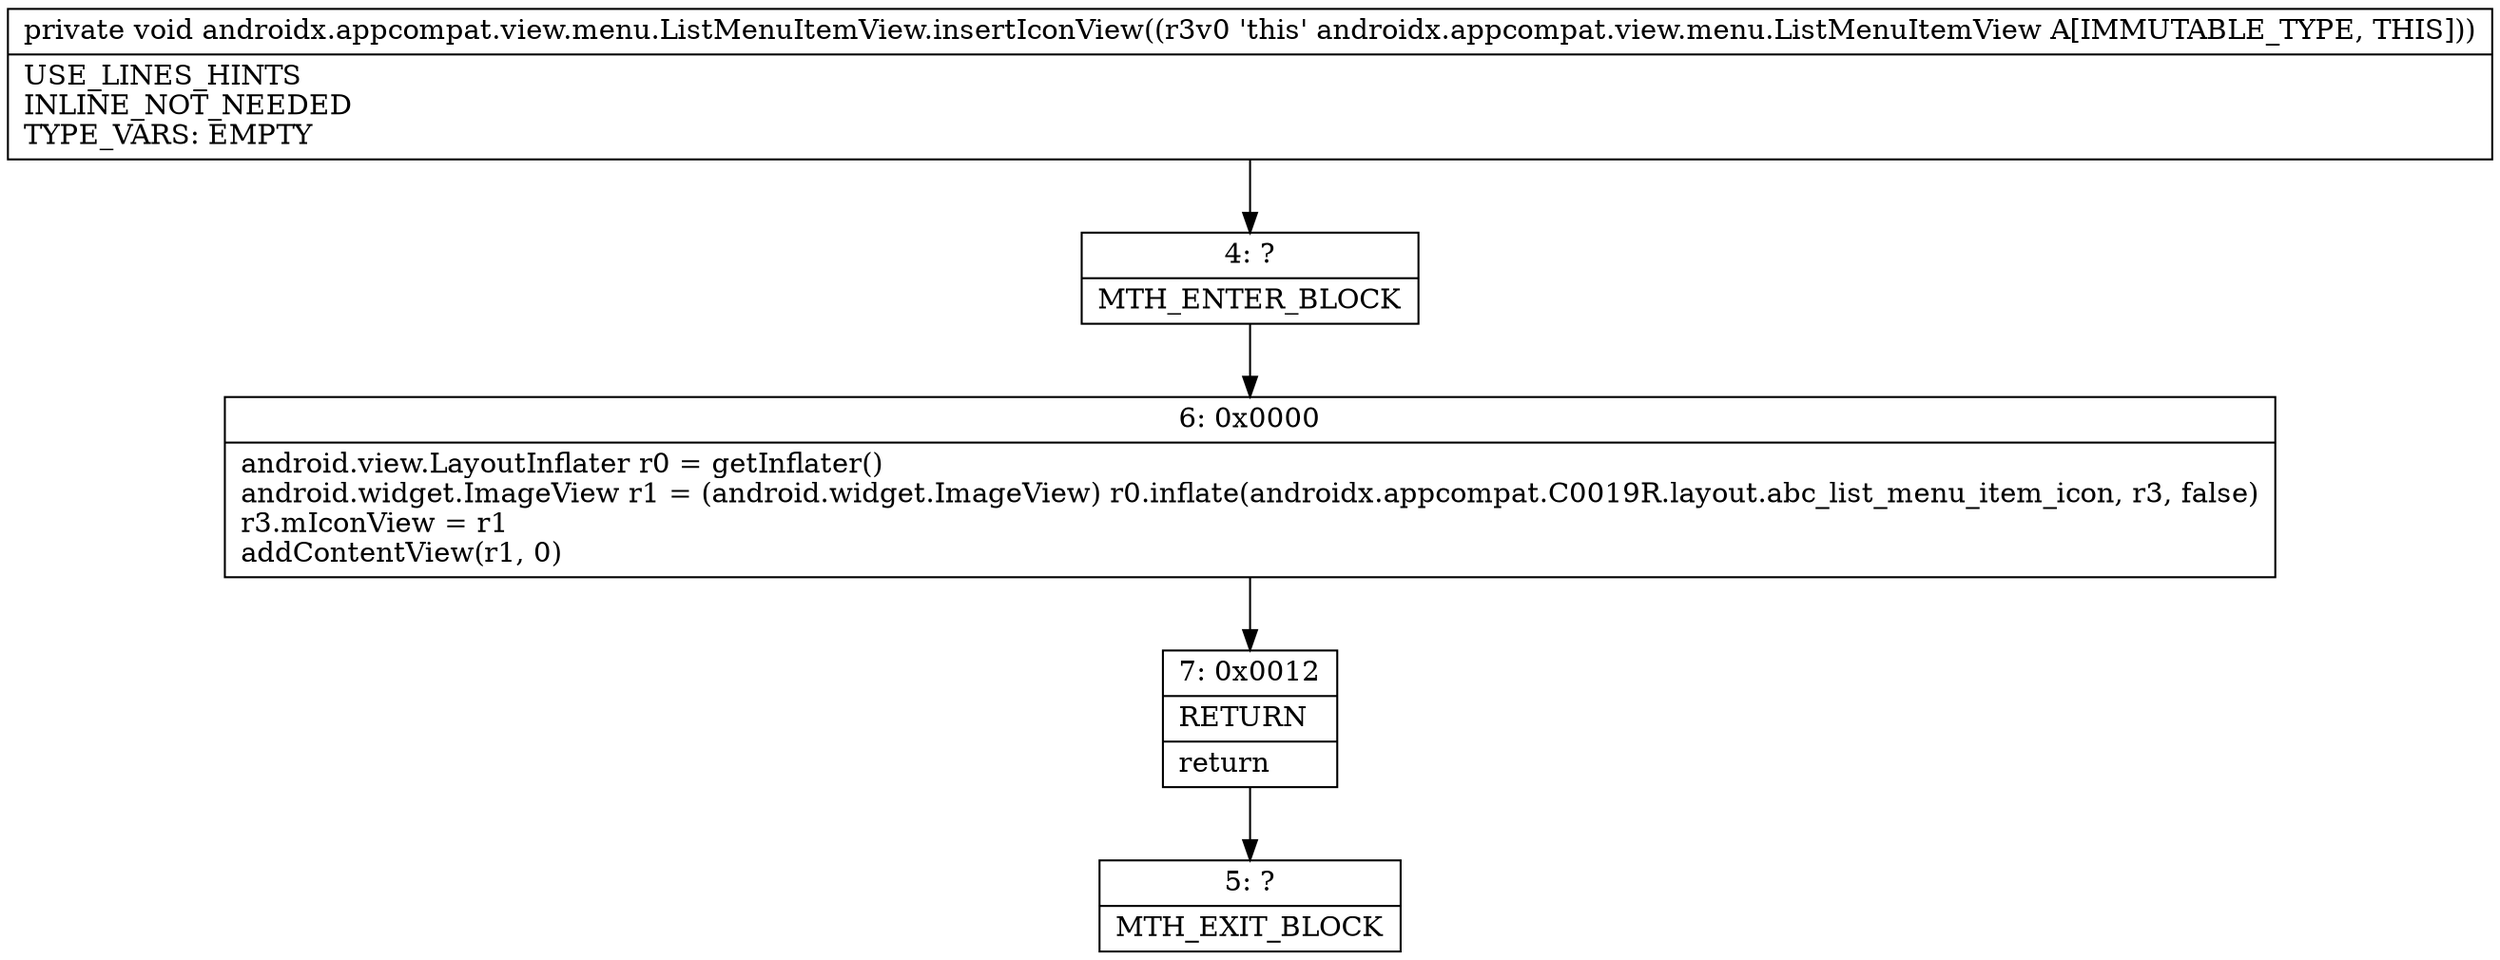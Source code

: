 digraph "CFG forandroidx.appcompat.view.menu.ListMenuItemView.insertIconView()V" {
Node_4 [shape=record,label="{4\:\ ?|MTH_ENTER_BLOCK\l}"];
Node_6 [shape=record,label="{6\:\ 0x0000|android.view.LayoutInflater r0 = getInflater()\landroid.widget.ImageView r1 = (android.widget.ImageView) r0.inflate(androidx.appcompat.C0019R.layout.abc_list_menu_item_icon, r3, false)\lr3.mIconView = r1\laddContentView(r1, 0)\l}"];
Node_7 [shape=record,label="{7\:\ 0x0012|RETURN\l|return\l}"];
Node_5 [shape=record,label="{5\:\ ?|MTH_EXIT_BLOCK\l}"];
MethodNode[shape=record,label="{private void androidx.appcompat.view.menu.ListMenuItemView.insertIconView((r3v0 'this' androidx.appcompat.view.menu.ListMenuItemView A[IMMUTABLE_TYPE, THIS]))  | USE_LINES_HINTS\lINLINE_NOT_NEEDED\lTYPE_VARS: EMPTY\l}"];
MethodNode -> Node_4;Node_4 -> Node_6;
Node_6 -> Node_7;
Node_7 -> Node_5;
}

